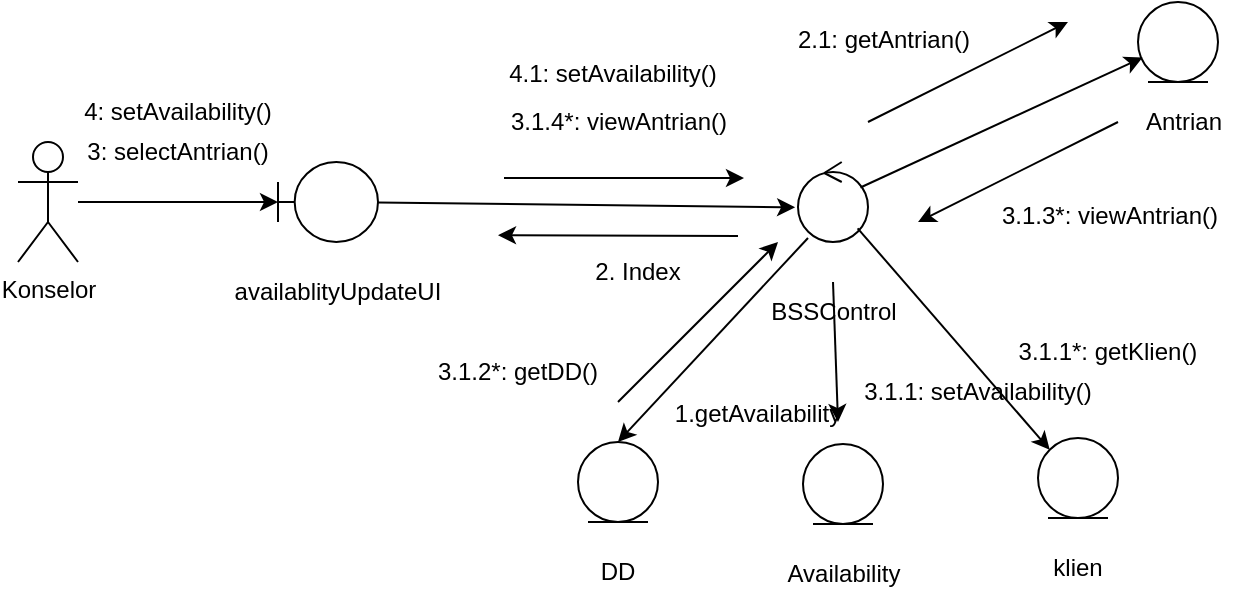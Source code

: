 <mxfile version="22.1.7" type="github">
  <diagram name="Page-1" id="rFlnYu8hVhrAZtipEdLN">
    <mxGraphModel dx="872" dy="447" grid="1" gridSize="10" guides="1" tooltips="1" connect="1" arrows="1" fold="1" page="1" pageScale="1" pageWidth="850" pageHeight="1100" math="0" shadow="0">
      <root>
        <mxCell id="0" />
        <mxCell id="1" parent="0" />
        <mxCell id="MqyNFi5VHFpOeMnGOz9l-1" value="Konselor" style="shape=umlActor;verticalLabelPosition=bottom;verticalAlign=top;html=1;outlineConnect=0;" parent="1" vertex="1">
          <mxGeometry x="90" y="180" width="30" height="60" as="geometry" />
        </mxCell>
        <mxCell id="MqyNFi5VHFpOeMnGOz9l-2" value="" style="endArrow=classic;html=1;rounded=0;" parent="1" edge="1">
          <mxGeometry width="50" height="50" relative="1" as="geometry">
            <mxPoint x="120" y="210" as="sourcePoint" />
            <mxPoint x="220" y="210" as="targetPoint" />
          </mxGeometry>
        </mxCell>
        <mxCell id="MqyNFi5VHFpOeMnGOz9l-3" value="" style="shape=umlBoundary;whiteSpace=wrap;html=1;" parent="1" vertex="1">
          <mxGeometry x="220" y="190" width="50" height="40" as="geometry" />
        </mxCell>
        <mxCell id="MqyNFi5VHFpOeMnGOz9l-4" value="" style="ellipse;shape=umlControl;whiteSpace=wrap;html=1;" parent="1" vertex="1">
          <mxGeometry x="480" y="190" width="35" height="40" as="geometry" />
        </mxCell>
        <mxCell id="MqyNFi5VHFpOeMnGOz9l-8" value="2. Index" style="text;html=1;strokeColor=none;fillColor=none;align=center;verticalAlign=middle;whiteSpace=wrap;rounded=0;" parent="1" vertex="1">
          <mxGeometry x="370" y="230" width="60" height="30" as="geometry" />
        </mxCell>
        <mxCell id="MqyNFi5VHFpOeMnGOz9l-9" value="" style="endArrow=classic;html=1;rounded=0;entryX=-0.041;entryY=0.567;entryDx=0;entryDy=0;entryPerimeter=0;" parent="1" source="MqyNFi5VHFpOeMnGOz9l-3" target="MqyNFi5VHFpOeMnGOz9l-4" edge="1">
          <mxGeometry width="50" height="50" relative="1" as="geometry">
            <mxPoint x="230" y="220" as="sourcePoint" />
            <mxPoint x="280" y="170" as="targetPoint" />
          </mxGeometry>
        </mxCell>
        <mxCell id="MqyNFi5VHFpOeMnGOz9l-11" value="" style="endArrow=classic;html=1;rounded=0;" parent="1" edge="1">
          <mxGeometry width="50" height="50" relative="1" as="geometry">
            <mxPoint x="450" y="227" as="sourcePoint" />
            <mxPoint x="330" y="226.6" as="targetPoint" />
          </mxGeometry>
        </mxCell>
        <mxCell id="MqyNFi5VHFpOeMnGOz9l-13" value="availablityUpdateUI" style="text;html=1;strokeColor=none;fillColor=none;align=center;verticalAlign=middle;whiteSpace=wrap;rounded=0;" parent="1" vertex="1">
          <mxGeometry x="190" y="240" width="120" height="30" as="geometry" />
        </mxCell>
        <mxCell id="MqyNFi5VHFpOeMnGOz9l-15" value="3: selectAntrian()" style="text;html=1;strokeColor=none;fillColor=none;align=center;verticalAlign=middle;whiteSpace=wrap;rounded=0;" parent="1" vertex="1">
          <mxGeometry x="120" y="170" width="100" height="30" as="geometry" />
        </mxCell>
        <mxCell id="MqyNFi5VHFpOeMnGOz9l-16" value="" style="ellipse;shape=umlEntity;whiteSpace=wrap;html=1;" parent="1" vertex="1">
          <mxGeometry x="650" y="110" width="40" height="40" as="geometry" />
        </mxCell>
        <mxCell id="MqyNFi5VHFpOeMnGOz9l-18" value="" style="endArrow=classic;html=1;rounded=0;entryX=0.058;entryY=0.694;entryDx=0;entryDy=0;entryPerimeter=0;exitX=0.892;exitY=0.319;exitDx=0;exitDy=0;exitPerimeter=0;" parent="1" source="MqyNFi5VHFpOeMnGOz9l-4" target="MqyNFi5VHFpOeMnGOz9l-16" edge="1">
          <mxGeometry width="50" height="50" relative="1" as="geometry">
            <mxPoint x="343" y="210" as="sourcePoint" />
            <mxPoint x="463" y="210" as="targetPoint" />
          </mxGeometry>
        </mxCell>
        <mxCell id="MqyNFi5VHFpOeMnGOz9l-19" value="" style="endArrow=classic;html=1;rounded=0;" parent="1" edge="1">
          <mxGeometry width="50" height="50" relative="1" as="geometry">
            <mxPoint x="640" y="170" as="sourcePoint" />
            <mxPoint x="540" y="220" as="targetPoint" />
          </mxGeometry>
        </mxCell>
        <mxCell id="J_QxQ7tDmkAFgaNk2LWB-1" value="BSSControl" style="text;html=1;strokeColor=none;fillColor=none;align=center;verticalAlign=middle;whiteSpace=wrap;rounded=0;" parent="1" vertex="1">
          <mxGeometry x="467.5" y="250" width="60" height="30" as="geometry" />
        </mxCell>
        <mxCell id="J_QxQ7tDmkAFgaNk2LWB-2" value="Antrian" style="text;html=1;strokeColor=none;fillColor=none;align=center;verticalAlign=middle;whiteSpace=wrap;rounded=0;" parent="1" vertex="1">
          <mxGeometry x="643" y="155" width="60" height="30" as="geometry" />
        </mxCell>
        <mxCell id="J_QxQ7tDmkAFgaNk2LWB-3" value="" style="endArrow=classic;html=1;rounded=0;" parent="1" edge="1">
          <mxGeometry width="50" height="50" relative="1" as="geometry">
            <mxPoint x="333" y="198" as="sourcePoint" />
            <mxPoint x="453" y="198" as="targetPoint" />
          </mxGeometry>
        </mxCell>
        <mxCell id="J_QxQ7tDmkAFgaNk2LWB-4" value="" style="endArrow=none;html=1;rounded=0;startArrow=classic;startFill=1;endFill=0;" parent="1" edge="1">
          <mxGeometry width="50" height="50" relative="1" as="geometry">
            <mxPoint x="615" y="120" as="sourcePoint" />
            <mxPoint x="515" y="170" as="targetPoint" />
          </mxGeometry>
        </mxCell>
        <mxCell id="quCw6pn1kr0l-aRI9fUr-1" value="3.1.3*: viewAntrian()" style="text;html=1;strokeColor=none;fillColor=none;align=center;verticalAlign=middle;whiteSpace=wrap;rounded=0;" parent="1" vertex="1">
          <mxGeometry x="571" y="202" width="130" height="30" as="geometry" />
        </mxCell>
        <mxCell id="quCw6pn1kr0l-aRI9fUr-2" value="" style="ellipse;shape=umlEntity;whiteSpace=wrap;html=1;" parent="1" vertex="1">
          <mxGeometry x="370" y="330" width="40" height="40" as="geometry" />
        </mxCell>
        <mxCell id="quCw6pn1kr0l-aRI9fUr-3" value="DD" style="text;html=1;strokeColor=none;fillColor=none;align=center;verticalAlign=middle;whiteSpace=wrap;rounded=0;" parent="1" vertex="1">
          <mxGeometry x="360" y="380" width="60" height="30" as="geometry" />
        </mxCell>
        <mxCell id="quCw6pn1kr0l-aRI9fUr-4" value="" style="endArrow=classic;html=1;rounded=0;entryX=0.5;entryY=0;entryDx=0;entryDy=0;exitX=0.143;exitY=0.95;exitDx=0;exitDy=0;exitPerimeter=0;" parent="1" source="MqyNFi5VHFpOeMnGOz9l-4" target="quCw6pn1kr0l-aRI9fUr-2" edge="1">
          <mxGeometry width="50" height="50" relative="1" as="geometry">
            <mxPoint x="521" y="213" as="sourcePoint" />
            <mxPoint x="662" y="148" as="targetPoint" />
          </mxGeometry>
        </mxCell>
        <mxCell id="quCw6pn1kr0l-aRI9fUr-6" value="" style="endArrow=none;html=1;rounded=0;startArrow=classic;startFill=1;endFill=0;" parent="1" edge="1">
          <mxGeometry width="50" height="50" relative="1" as="geometry">
            <mxPoint x="470" y="230" as="sourcePoint" />
            <mxPoint x="390" y="310" as="targetPoint" />
          </mxGeometry>
        </mxCell>
        <mxCell id="quCw6pn1kr0l-aRI9fUr-7" value="3.1.2*: getDD()" style="text;html=1;strokeColor=none;fillColor=none;align=center;verticalAlign=middle;whiteSpace=wrap;rounded=0;" parent="1" vertex="1">
          <mxGeometry x="280" y="280" width="120" height="30" as="geometry" />
        </mxCell>
        <mxCell id="quCw6pn1kr0l-aRI9fUr-11" value="3.1.1*: getKlien()" style="text;html=1;strokeColor=none;fillColor=none;align=center;verticalAlign=middle;whiteSpace=wrap;rounded=0;" parent="1" vertex="1">
          <mxGeometry x="575" y="270" width="120" height="30" as="geometry" />
        </mxCell>
        <mxCell id="quCw6pn1kr0l-aRI9fUr-12" value="3.1.4*: viewAntrian()" style="text;html=1;strokeColor=none;fillColor=none;align=center;verticalAlign=middle;whiteSpace=wrap;rounded=0;" parent="1" vertex="1">
          <mxGeometry x="322.5" y="155" width="135" height="30" as="geometry" />
        </mxCell>
        <mxCell id="quCw6pn1kr0l-aRI9fUr-13" value="" style="group" parent="1" vertex="1" connectable="0">
          <mxGeometry x="590" y="328" width="60" height="80" as="geometry" />
        </mxCell>
        <mxCell id="quCw6pn1kr0l-aRI9fUr-9" value="" style="ellipse;shape=umlEntity;whiteSpace=wrap;html=1;" parent="quCw6pn1kr0l-aRI9fUr-13" vertex="1">
          <mxGeometry x="10" width="40" height="40" as="geometry" />
        </mxCell>
        <mxCell id="quCw6pn1kr0l-aRI9fUr-10" value="klien" style="text;html=1;strokeColor=none;fillColor=none;align=center;verticalAlign=middle;whiteSpace=wrap;rounded=0;" parent="quCw6pn1kr0l-aRI9fUr-13" vertex="1">
          <mxGeometry y="50" width="60" height="30" as="geometry" />
        </mxCell>
        <mxCell id="quCw6pn1kr0l-aRI9fUr-14" value="" style="endArrow=classic;html=1;rounded=0;entryX=0;entryY=0;entryDx=0;entryDy=0;exitX=0.852;exitY=0.829;exitDx=0;exitDy=0;exitPerimeter=0;" parent="1" source="MqyNFi5VHFpOeMnGOz9l-4" target="quCw6pn1kr0l-aRI9fUr-9" edge="1">
          <mxGeometry width="50" height="50" relative="1" as="geometry">
            <mxPoint x="495" y="238" as="sourcePoint" />
            <mxPoint x="400" y="340" as="targetPoint" />
          </mxGeometry>
        </mxCell>
        <mxCell id="quCw6pn1kr0l-aRI9fUr-15" value="2.1: getAntrian()" style="text;html=1;strokeColor=none;fillColor=none;align=center;verticalAlign=middle;whiteSpace=wrap;rounded=0;" parent="1" vertex="1">
          <mxGeometry x="457.5" y="114" width="130" height="30" as="geometry" />
        </mxCell>
        <mxCell id="quCw6pn1kr0l-aRI9fUr-16" value="" style="ellipse;shape=umlEntity;whiteSpace=wrap;html=1;" parent="1" vertex="1">
          <mxGeometry x="482.5" y="331" width="40" height="40" as="geometry" />
        </mxCell>
        <mxCell id="quCw6pn1kr0l-aRI9fUr-17" value="Availability" style="text;html=1;strokeColor=none;fillColor=none;align=center;verticalAlign=middle;whiteSpace=wrap;rounded=0;" parent="1" vertex="1">
          <mxGeometry x="472.5" y="381" width="60" height="30" as="geometry" />
        </mxCell>
        <mxCell id="quCw6pn1kr0l-aRI9fUr-18" value="4: setAvailability()" style="text;html=1;strokeColor=none;fillColor=none;align=center;verticalAlign=middle;whiteSpace=wrap;rounded=0;" parent="1" vertex="1">
          <mxGeometry x="120" y="150" width="100" height="30" as="geometry" />
        </mxCell>
        <mxCell id="quCw6pn1kr0l-aRI9fUr-19" value="4.1: setAvailability()" style="text;html=1;strokeColor=none;fillColor=none;align=center;verticalAlign=middle;whiteSpace=wrap;rounded=0;" parent="1" vertex="1">
          <mxGeometry x="334" y="131" width="107" height="30" as="geometry" />
        </mxCell>
        <mxCell id="quCw6pn1kr0l-aRI9fUr-20" value="" style="endArrow=classic;html=1;rounded=0;exitX=0.5;exitY=0;exitDx=0;exitDy=0;" parent="1" source="J_QxQ7tDmkAFgaNk2LWB-1" edge="1">
          <mxGeometry width="50" height="50" relative="1" as="geometry">
            <mxPoint x="521" y="213" as="sourcePoint" />
            <mxPoint x="500" y="320" as="targetPoint" />
          </mxGeometry>
        </mxCell>
        <mxCell id="quCw6pn1kr0l-aRI9fUr-21" value="3.1.1: setAvailability()" style="text;html=1;strokeColor=none;fillColor=none;align=center;verticalAlign=middle;whiteSpace=wrap;rounded=0;" parent="1" vertex="1">
          <mxGeometry x="510" y="290" width="120" height="30" as="geometry" />
        </mxCell>
        <mxCell id="Xl-41SVCevutGv9Tv2iE-1" value="1.getAvailability" style="text;html=1;strokeColor=none;fillColor=none;align=center;verticalAlign=middle;whiteSpace=wrap;rounded=0;" vertex="1" parent="1">
          <mxGeometry x="430" y="301" width="60" height="30" as="geometry" />
        </mxCell>
      </root>
    </mxGraphModel>
  </diagram>
</mxfile>
